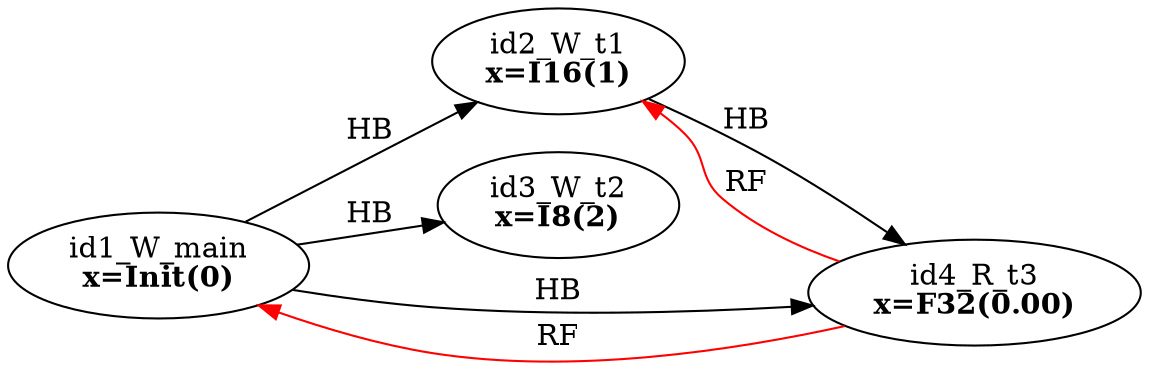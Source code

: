 digraph memory_model {
rankdir=LR;
splines=true; esep=0.5;
id1_W_main -> id2_W_t1 [label = "HB", color="black"];
id1_W_main -> id3_W_t2 [label = "HB", color="black"];
id1_W_main -> id4_R_t3 [label = "HB", color="black"];
id2_W_t1 -> id4_R_t3 [label = "HB", color="black"];
id4_R_t3 -> id1_W_main [label = "RF", color="red"];
id4_R_t3 -> id2_W_t1 [label = "RF", color="red"];
id1_W_main [label=<id1_W_main<br/><B>x=Init(0)</B>>, pos="5.0,2!"]
id2_W_t1 [label=<id2_W_t1<br/><B>x=I16(1)</B>>, pos="0,0!"]
id3_W_t2 [label=<id3_W_t2<br/><B>x=I8(2)</B>>, pos="5,0!"]
id4_R_t3 [label=<id4_R_t3<br/><B>x=F32(0.00)</B>>, pos="10,0!"]
}